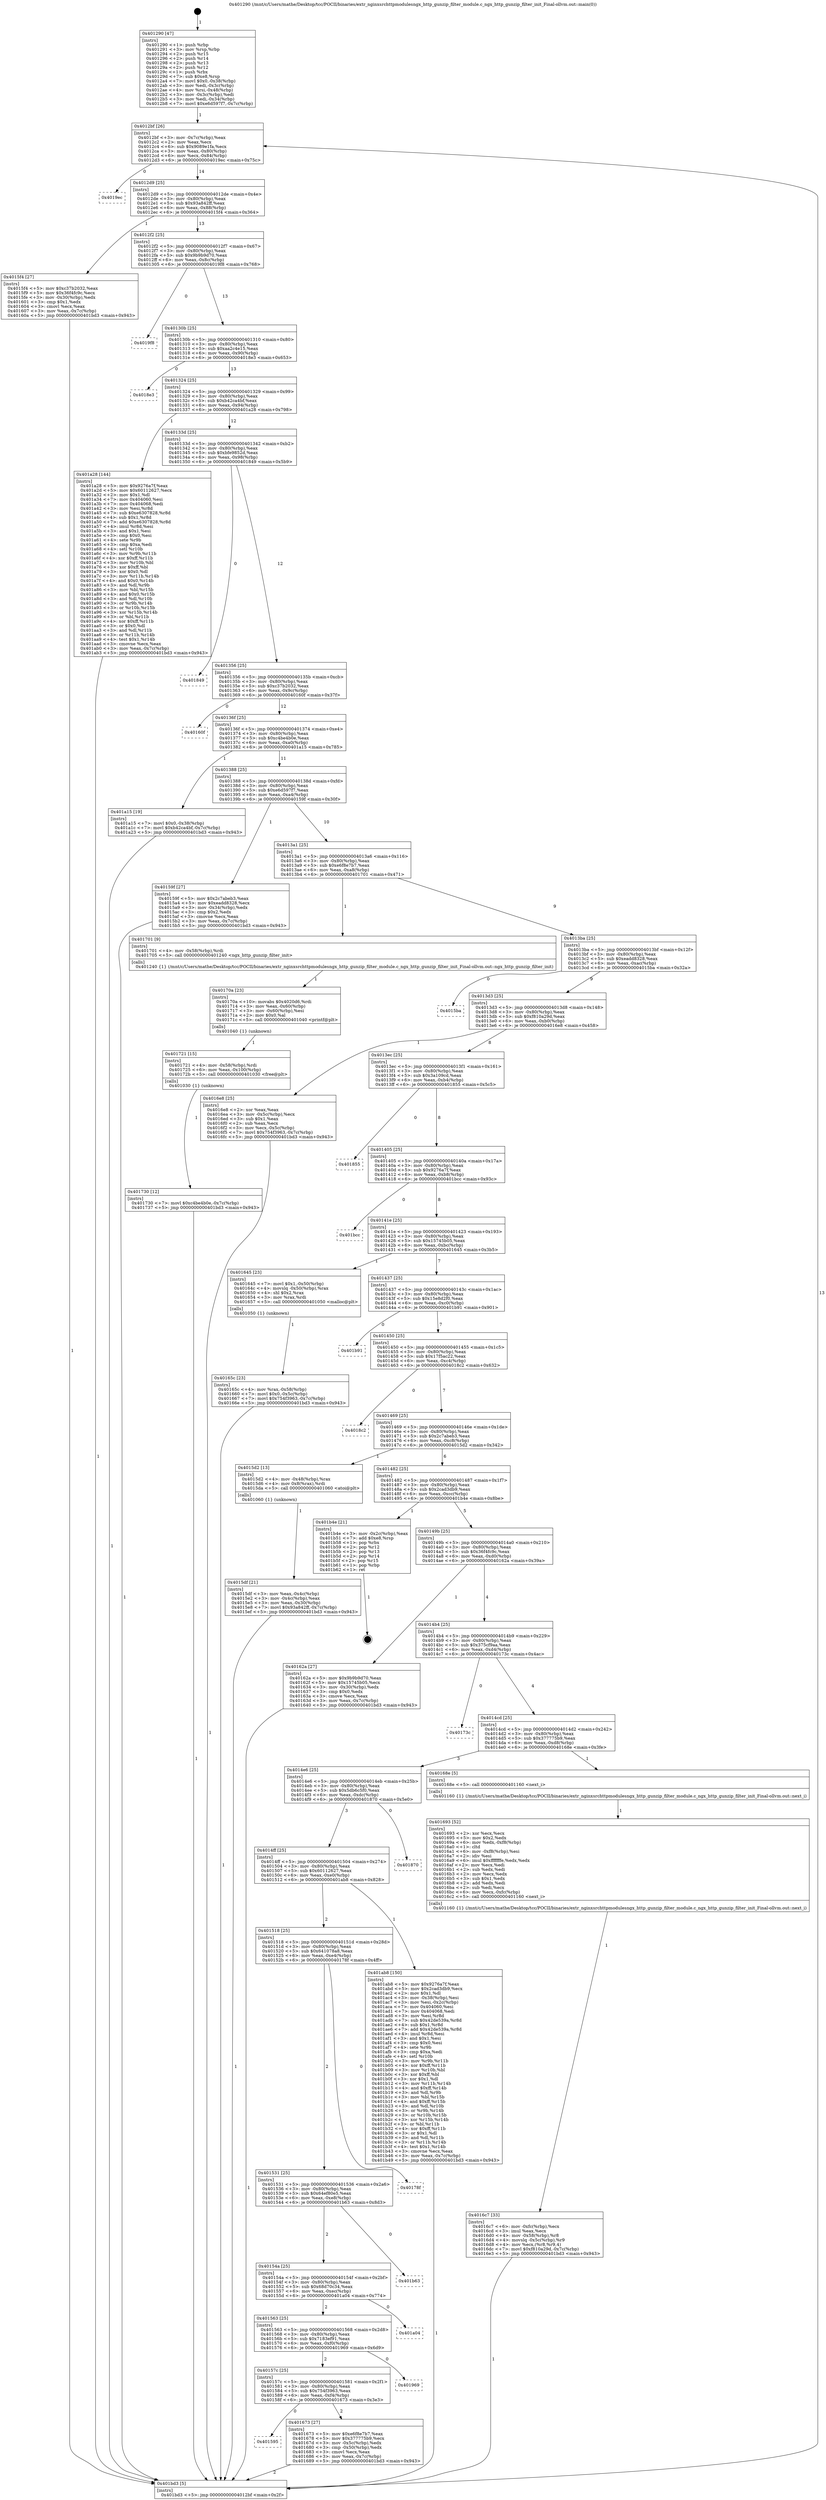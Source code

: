 digraph "0x401290" {
  label = "0x401290 (/mnt/c/Users/mathe/Desktop/tcc/POCII/binaries/extr_nginxsrchttpmodulesngx_http_gunzip_filter_module.c_ngx_http_gunzip_filter_init_Final-ollvm.out::main(0))"
  labelloc = "t"
  node[shape=record]

  Entry [label="",width=0.3,height=0.3,shape=circle,fillcolor=black,style=filled]
  "0x4012bf" [label="{
     0x4012bf [26]\l
     | [instrs]\l
     &nbsp;&nbsp;0x4012bf \<+3\>: mov -0x7c(%rbp),%eax\l
     &nbsp;&nbsp;0x4012c2 \<+2\>: mov %eax,%ecx\l
     &nbsp;&nbsp;0x4012c4 \<+6\>: sub $0x9089e1fa,%ecx\l
     &nbsp;&nbsp;0x4012ca \<+3\>: mov %eax,-0x80(%rbp)\l
     &nbsp;&nbsp;0x4012cd \<+6\>: mov %ecx,-0x84(%rbp)\l
     &nbsp;&nbsp;0x4012d3 \<+6\>: je 00000000004019ec \<main+0x75c\>\l
  }"]
  "0x4019ec" [label="{
     0x4019ec\l
  }", style=dashed]
  "0x4012d9" [label="{
     0x4012d9 [25]\l
     | [instrs]\l
     &nbsp;&nbsp;0x4012d9 \<+5\>: jmp 00000000004012de \<main+0x4e\>\l
     &nbsp;&nbsp;0x4012de \<+3\>: mov -0x80(%rbp),%eax\l
     &nbsp;&nbsp;0x4012e1 \<+5\>: sub $0x93a842ff,%eax\l
     &nbsp;&nbsp;0x4012e6 \<+6\>: mov %eax,-0x88(%rbp)\l
     &nbsp;&nbsp;0x4012ec \<+6\>: je 00000000004015f4 \<main+0x364\>\l
  }"]
  Exit [label="",width=0.3,height=0.3,shape=circle,fillcolor=black,style=filled,peripheries=2]
  "0x4015f4" [label="{
     0x4015f4 [27]\l
     | [instrs]\l
     &nbsp;&nbsp;0x4015f4 \<+5\>: mov $0xc37b2032,%eax\l
     &nbsp;&nbsp;0x4015f9 \<+5\>: mov $0x36f4fc9c,%ecx\l
     &nbsp;&nbsp;0x4015fe \<+3\>: mov -0x30(%rbp),%edx\l
     &nbsp;&nbsp;0x401601 \<+3\>: cmp $0x1,%edx\l
     &nbsp;&nbsp;0x401604 \<+3\>: cmovl %ecx,%eax\l
     &nbsp;&nbsp;0x401607 \<+3\>: mov %eax,-0x7c(%rbp)\l
     &nbsp;&nbsp;0x40160a \<+5\>: jmp 0000000000401bd3 \<main+0x943\>\l
  }"]
  "0x4012f2" [label="{
     0x4012f2 [25]\l
     | [instrs]\l
     &nbsp;&nbsp;0x4012f2 \<+5\>: jmp 00000000004012f7 \<main+0x67\>\l
     &nbsp;&nbsp;0x4012f7 \<+3\>: mov -0x80(%rbp),%eax\l
     &nbsp;&nbsp;0x4012fa \<+5\>: sub $0x9b9b9d70,%eax\l
     &nbsp;&nbsp;0x4012ff \<+6\>: mov %eax,-0x8c(%rbp)\l
     &nbsp;&nbsp;0x401305 \<+6\>: je 00000000004019f8 \<main+0x768\>\l
  }"]
  "0x401730" [label="{
     0x401730 [12]\l
     | [instrs]\l
     &nbsp;&nbsp;0x401730 \<+7\>: movl $0xc4be4b0e,-0x7c(%rbp)\l
     &nbsp;&nbsp;0x401737 \<+5\>: jmp 0000000000401bd3 \<main+0x943\>\l
  }"]
  "0x4019f8" [label="{
     0x4019f8\l
  }", style=dashed]
  "0x40130b" [label="{
     0x40130b [25]\l
     | [instrs]\l
     &nbsp;&nbsp;0x40130b \<+5\>: jmp 0000000000401310 \<main+0x80\>\l
     &nbsp;&nbsp;0x401310 \<+3\>: mov -0x80(%rbp),%eax\l
     &nbsp;&nbsp;0x401313 \<+5\>: sub $0xaa2c4e15,%eax\l
     &nbsp;&nbsp;0x401318 \<+6\>: mov %eax,-0x90(%rbp)\l
     &nbsp;&nbsp;0x40131e \<+6\>: je 00000000004018e3 \<main+0x653\>\l
  }"]
  "0x401721" [label="{
     0x401721 [15]\l
     | [instrs]\l
     &nbsp;&nbsp;0x401721 \<+4\>: mov -0x58(%rbp),%rdi\l
     &nbsp;&nbsp;0x401725 \<+6\>: mov %eax,-0x100(%rbp)\l
     &nbsp;&nbsp;0x40172b \<+5\>: call 0000000000401030 \<free@plt\>\l
     | [calls]\l
     &nbsp;&nbsp;0x401030 \{1\} (unknown)\l
  }"]
  "0x4018e3" [label="{
     0x4018e3\l
  }", style=dashed]
  "0x401324" [label="{
     0x401324 [25]\l
     | [instrs]\l
     &nbsp;&nbsp;0x401324 \<+5\>: jmp 0000000000401329 \<main+0x99\>\l
     &nbsp;&nbsp;0x401329 \<+3\>: mov -0x80(%rbp),%eax\l
     &nbsp;&nbsp;0x40132c \<+5\>: sub $0xb42ca4bf,%eax\l
     &nbsp;&nbsp;0x401331 \<+6\>: mov %eax,-0x94(%rbp)\l
     &nbsp;&nbsp;0x401337 \<+6\>: je 0000000000401a28 \<main+0x798\>\l
  }"]
  "0x40170a" [label="{
     0x40170a [23]\l
     | [instrs]\l
     &nbsp;&nbsp;0x40170a \<+10\>: movabs $0x4020d6,%rdi\l
     &nbsp;&nbsp;0x401714 \<+3\>: mov %eax,-0x60(%rbp)\l
     &nbsp;&nbsp;0x401717 \<+3\>: mov -0x60(%rbp),%esi\l
     &nbsp;&nbsp;0x40171a \<+2\>: mov $0x0,%al\l
     &nbsp;&nbsp;0x40171c \<+5\>: call 0000000000401040 \<printf@plt\>\l
     | [calls]\l
     &nbsp;&nbsp;0x401040 \{1\} (unknown)\l
  }"]
  "0x401a28" [label="{
     0x401a28 [144]\l
     | [instrs]\l
     &nbsp;&nbsp;0x401a28 \<+5\>: mov $0x9276a7f,%eax\l
     &nbsp;&nbsp;0x401a2d \<+5\>: mov $0x60112627,%ecx\l
     &nbsp;&nbsp;0x401a32 \<+2\>: mov $0x1,%dl\l
     &nbsp;&nbsp;0x401a34 \<+7\>: mov 0x404060,%esi\l
     &nbsp;&nbsp;0x401a3b \<+7\>: mov 0x404068,%edi\l
     &nbsp;&nbsp;0x401a42 \<+3\>: mov %esi,%r8d\l
     &nbsp;&nbsp;0x401a45 \<+7\>: sub $0xe6307828,%r8d\l
     &nbsp;&nbsp;0x401a4c \<+4\>: sub $0x1,%r8d\l
     &nbsp;&nbsp;0x401a50 \<+7\>: add $0xe6307828,%r8d\l
     &nbsp;&nbsp;0x401a57 \<+4\>: imul %r8d,%esi\l
     &nbsp;&nbsp;0x401a5b \<+3\>: and $0x1,%esi\l
     &nbsp;&nbsp;0x401a5e \<+3\>: cmp $0x0,%esi\l
     &nbsp;&nbsp;0x401a61 \<+4\>: sete %r9b\l
     &nbsp;&nbsp;0x401a65 \<+3\>: cmp $0xa,%edi\l
     &nbsp;&nbsp;0x401a68 \<+4\>: setl %r10b\l
     &nbsp;&nbsp;0x401a6c \<+3\>: mov %r9b,%r11b\l
     &nbsp;&nbsp;0x401a6f \<+4\>: xor $0xff,%r11b\l
     &nbsp;&nbsp;0x401a73 \<+3\>: mov %r10b,%bl\l
     &nbsp;&nbsp;0x401a76 \<+3\>: xor $0xff,%bl\l
     &nbsp;&nbsp;0x401a79 \<+3\>: xor $0x0,%dl\l
     &nbsp;&nbsp;0x401a7c \<+3\>: mov %r11b,%r14b\l
     &nbsp;&nbsp;0x401a7f \<+4\>: and $0x0,%r14b\l
     &nbsp;&nbsp;0x401a83 \<+3\>: and %dl,%r9b\l
     &nbsp;&nbsp;0x401a86 \<+3\>: mov %bl,%r15b\l
     &nbsp;&nbsp;0x401a89 \<+4\>: and $0x0,%r15b\l
     &nbsp;&nbsp;0x401a8d \<+3\>: and %dl,%r10b\l
     &nbsp;&nbsp;0x401a90 \<+3\>: or %r9b,%r14b\l
     &nbsp;&nbsp;0x401a93 \<+3\>: or %r10b,%r15b\l
     &nbsp;&nbsp;0x401a96 \<+3\>: xor %r15b,%r14b\l
     &nbsp;&nbsp;0x401a99 \<+3\>: or %bl,%r11b\l
     &nbsp;&nbsp;0x401a9c \<+4\>: xor $0xff,%r11b\l
     &nbsp;&nbsp;0x401aa0 \<+3\>: or $0x0,%dl\l
     &nbsp;&nbsp;0x401aa3 \<+3\>: and %dl,%r11b\l
     &nbsp;&nbsp;0x401aa6 \<+3\>: or %r11b,%r14b\l
     &nbsp;&nbsp;0x401aa9 \<+4\>: test $0x1,%r14b\l
     &nbsp;&nbsp;0x401aad \<+3\>: cmovne %ecx,%eax\l
     &nbsp;&nbsp;0x401ab0 \<+3\>: mov %eax,-0x7c(%rbp)\l
     &nbsp;&nbsp;0x401ab3 \<+5\>: jmp 0000000000401bd3 \<main+0x943\>\l
  }"]
  "0x40133d" [label="{
     0x40133d [25]\l
     | [instrs]\l
     &nbsp;&nbsp;0x40133d \<+5\>: jmp 0000000000401342 \<main+0xb2\>\l
     &nbsp;&nbsp;0x401342 \<+3\>: mov -0x80(%rbp),%eax\l
     &nbsp;&nbsp;0x401345 \<+5\>: sub $0xbfe9852d,%eax\l
     &nbsp;&nbsp;0x40134a \<+6\>: mov %eax,-0x98(%rbp)\l
     &nbsp;&nbsp;0x401350 \<+6\>: je 0000000000401849 \<main+0x5b9\>\l
  }"]
  "0x4016c7" [label="{
     0x4016c7 [33]\l
     | [instrs]\l
     &nbsp;&nbsp;0x4016c7 \<+6\>: mov -0xfc(%rbp),%ecx\l
     &nbsp;&nbsp;0x4016cd \<+3\>: imul %eax,%ecx\l
     &nbsp;&nbsp;0x4016d0 \<+4\>: mov -0x58(%rbp),%r8\l
     &nbsp;&nbsp;0x4016d4 \<+4\>: movslq -0x5c(%rbp),%r9\l
     &nbsp;&nbsp;0x4016d8 \<+4\>: mov %ecx,(%r8,%r9,4)\l
     &nbsp;&nbsp;0x4016dc \<+7\>: movl $0xf810a29d,-0x7c(%rbp)\l
     &nbsp;&nbsp;0x4016e3 \<+5\>: jmp 0000000000401bd3 \<main+0x943\>\l
  }"]
  "0x401849" [label="{
     0x401849\l
  }", style=dashed]
  "0x401356" [label="{
     0x401356 [25]\l
     | [instrs]\l
     &nbsp;&nbsp;0x401356 \<+5\>: jmp 000000000040135b \<main+0xcb\>\l
     &nbsp;&nbsp;0x40135b \<+3\>: mov -0x80(%rbp),%eax\l
     &nbsp;&nbsp;0x40135e \<+5\>: sub $0xc37b2032,%eax\l
     &nbsp;&nbsp;0x401363 \<+6\>: mov %eax,-0x9c(%rbp)\l
     &nbsp;&nbsp;0x401369 \<+6\>: je 000000000040160f \<main+0x37f\>\l
  }"]
  "0x401693" [label="{
     0x401693 [52]\l
     | [instrs]\l
     &nbsp;&nbsp;0x401693 \<+2\>: xor %ecx,%ecx\l
     &nbsp;&nbsp;0x401695 \<+5\>: mov $0x2,%edx\l
     &nbsp;&nbsp;0x40169a \<+6\>: mov %edx,-0xf8(%rbp)\l
     &nbsp;&nbsp;0x4016a0 \<+1\>: cltd\l
     &nbsp;&nbsp;0x4016a1 \<+6\>: mov -0xf8(%rbp),%esi\l
     &nbsp;&nbsp;0x4016a7 \<+2\>: idiv %esi\l
     &nbsp;&nbsp;0x4016a9 \<+6\>: imul $0xfffffffe,%edx,%edx\l
     &nbsp;&nbsp;0x4016af \<+2\>: mov %ecx,%edi\l
     &nbsp;&nbsp;0x4016b1 \<+2\>: sub %edx,%edi\l
     &nbsp;&nbsp;0x4016b3 \<+2\>: mov %ecx,%edx\l
     &nbsp;&nbsp;0x4016b5 \<+3\>: sub $0x1,%edx\l
     &nbsp;&nbsp;0x4016b8 \<+2\>: add %edx,%edi\l
     &nbsp;&nbsp;0x4016ba \<+2\>: sub %edi,%ecx\l
     &nbsp;&nbsp;0x4016bc \<+6\>: mov %ecx,-0xfc(%rbp)\l
     &nbsp;&nbsp;0x4016c2 \<+5\>: call 0000000000401160 \<next_i\>\l
     | [calls]\l
     &nbsp;&nbsp;0x401160 \{1\} (/mnt/c/Users/mathe/Desktop/tcc/POCII/binaries/extr_nginxsrchttpmodulesngx_http_gunzip_filter_module.c_ngx_http_gunzip_filter_init_Final-ollvm.out::next_i)\l
  }"]
  "0x40160f" [label="{
     0x40160f\l
  }", style=dashed]
  "0x40136f" [label="{
     0x40136f [25]\l
     | [instrs]\l
     &nbsp;&nbsp;0x40136f \<+5\>: jmp 0000000000401374 \<main+0xe4\>\l
     &nbsp;&nbsp;0x401374 \<+3\>: mov -0x80(%rbp),%eax\l
     &nbsp;&nbsp;0x401377 \<+5\>: sub $0xc4be4b0e,%eax\l
     &nbsp;&nbsp;0x40137c \<+6\>: mov %eax,-0xa0(%rbp)\l
     &nbsp;&nbsp;0x401382 \<+6\>: je 0000000000401a15 \<main+0x785\>\l
  }"]
  "0x401595" [label="{
     0x401595\l
  }", style=dashed]
  "0x401a15" [label="{
     0x401a15 [19]\l
     | [instrs]\l
     &nbsp;&nbsp;0x401a15 \<+7\>: movl $0x0,-0x38(%rbp)\l
     &nbsp;&nbsp;0x401a1c \<+7\>: movl $0xb42ca4bf,-0x7c(%rbp)\l
     &nbsp;&nbsp;0x401a23 \<+5\>: jmp 0000000000401bd3 \<main+0x943\>\l
  }"]
  "0x401388" [label="{
     0x401388 [25]\l
     | [instrs]\l
     &nbsp;&nbsp;0x401388 \<+5\>: jmp 000000000040138d \<main+0xfd\>\l
     &nbsp;&nbsp;0x40138d \<+3\>: mov -0x80(%rbp),%eax\l
     &nbsp;&nbsp;0x401390 \<+5\>: sub $0xe6d597f7,%eax\l
     &nbsp;&nbsp;0x401395 \<+6\>: mov %eax,-0xa4(%rbp)\l
     &nbsp;&nbsp;0x40139b \<+6\>: je 000000000040159f \<main+0x30f\>\l
  }"]
  "0x401673" [label="{
     0x401673 [27]\l
     | [instrs]\l
     &nbsp;&nbsp;0x401673 \<+5\>: mov $0xe6f8e7b7,%eax\l
     &nbsp;&nbsp;0x401678 \<+5\>: mov $0x377775b9,%ecx\l
     &nbsp;&nbsp;0x40167d \<+3\>: mov -0x5c(%rbp),%edx\l
     &nbsp;&nbsp;0x401680 \<+3\>: cmp -0x50(%rbp),%edx\l
     &nbsp;&nbsp;0x401683 \<+3\>: cmovl %ecx,%eax\l
     &nbsp;&nbsp;0x401686 \<+3\>: mov %eax,-0x7c(%rbp)\l
     &nbsp;&nbsp;0x401689 \<+5\>: jmp 0000000000401bd3 \<main+0x943\>\l
  }"]
  "0x40159f" [label="{
     0x40159f [27]\l
     | [instrs]\l
     &nbsp;&nbsp;0x40159f \<+5\>: mov $0x2c7abeb3,%eax\l
     &nbsp;&nbsp;0x4015a4 \<+5\>: mov $0xeadd8328,%ecx\l
     &nbsp;&nbsp;0x4015a9 \<+3\>: mov -0x34(%rbp),%edx\l
     &nbsp;&nbsp;0x4015ac \<+3\>: cmp $0x2,%edx\l
     &nbsp;&nbsp;0x4015af \<+3\>: cmovne %ecx,%eax\l
     &nbsp;&nbsp;0x4015b2 \<+3\>: mov %eax,-0x7c(%rbp)\l
     &nbsp;&nbsp;0x4015b5 \<+5\>: jmp 0000000000401bd3 \<main+0x943\>\l
  }"]
  "0x4013a1" [label="{
     0x4013a1 [25]\l
     | [instrs]\l
     &nbsp;&nbsp;0x4013a1 \<+5\>: jmp 00000000004013a6 \<main+0x116\>\l
     &nbsp;&nbsp;0x4013a6 \<+3\>: mov -0x80(%rbp),%eax\l
     &nbsp;&nbsp;0x4013a9 \<+5\>: sub $0xe6f8e7b7,%eax\l
     &nbsp;&nbsp;0x4013ae \<+6\>: mov %eax,-0xa8(%rbp)\l
     &nbsp;&nbsp;0x4013b4 \<+6\>: je 0000000000401701 \<main+0x471\>\l
  }"]
  "0x401bd3" [label="{
     0x401bd3 [5]\l
     | [instrs]\l
     &nbsp;&nbsp;0x401bd3 \<+5\>: jmp 00000000004012bf \<main+0x2f\>\l
  }"]
  "0x401290" [label="{
     0x401290 [47]\l
     | [instrs]\l
     &nbsp;&nbsp;0x401290 \<+1\>: push %rbp\l
     &nbsp;&nbsp;0x401291 \<+3\>: mov %rsp,%rbp\l
     &nbsp;&nbsp;0x401294 \<+2\>: push %r15\l
     &nbsp;&nbsp;0x401296 \<+2\>: push %r14\l
     &nbsp;&nbsp;0x401298 \<+2\>: push %r13\l
     &nbsp;&nbsp;0x40129a \<+2\>: push %r12\l
     &nbsp;&nbsp;0x40129c \<+1\>: push %rbx\l
     &nbsp;&nbsp;0x40129d \<+7\>: sub $0xe8,%rsp\l
     &nbsp;&nbsp;0x4012a4 \<+7\>: movl $0x0,-0x38(%rbp)\l
     &nbsp;&nbsp;0x4012ab \<+3\>: mov %edi,-0x3c(%rbp)\l
     &nbsp;&nbsp;0x4012ae \<+4\>: mov %rsi,-0x48(%rbp)\l
     &nbsp;&nbsp;0x4012b2 \<+3\>: mov -0x3c(%rbp),%edi\l
     &nbsp;&nbsp;0x4012b5 \<+3\>: mov %edi,-0x34(%rbp)\l
     &nbsp;&nbsp;0x4012b8 \<+7\>: movl $0xe6d597f7,-0x7c(%rbp)\l
  }"]
  "0x40157c" [label="{
     0x40157c [25]\l
     | [instrs]\l
     &nbsp;&nbsp;0x40157c \<+5\>: jmp 0000000000401581 \<main+0x2f1\>\l
     &nbsp;&nbsp;0x401581 \<+3\>: mov -0x80(%rbp),%eax\l
     &nbsp;&nbsp;0x401584 \<+5\>: sub $0x754f3963,%eax\l
     &nbsp;&nbsp;0x401589 \<+6\>: mov %eax,-0xf4(%rbp)\l
     &nbsp;&nbsp;0x40158f \<+6\>: je 0000000000401673 \<main+0x3e3\>\l
  }"]
  "0x401701" [label="{
     0x401701 [9]\l
     | [instrs]\l
     &nbsp;&nbsp;0x401701 \<+4\>: mov -0x58(%rbp),%rdi\l
     &nbsp;&nbsp;0x401705 \<+5\>: call 0000000000401240 \<ngx_http_gunzip_filter_init\>\l
     | [calls]\l
     &nbsp;&nbsp;0x401240 \{1\} (/mnt/c/Users/mathe/Desktop/tcc/POCII/binaries/extr_nginxsrchttpmodulesngx_http_gunzip_filter_module.c_ngx_http_gunzip_filter_init_Final-ollvm.out::ngx_http_gunzip_filter_init)\l
  }"]
  "0x4013ba" [label="{
     0x4013ba [25]\l
     | [instrs]\l
     &nbsp;&nbsp;0x4013ba \<+5\>: jmp 00000000004013bf \<main+0x12f\>\l
     &nbsp;&nbsp;0x4013bf \<+3\>: mov -0x80(%rbp),%eax\l
     &nbsp;&nbsp;0x4013c2 \<+5\>: sub $0xeadd8328,%eax\l
     &nbsp;&nbsp;0x4013c7 \<+6\>: mov %eax,-0xac(%rbp)\l
     &nbsp;&nbsp;0x4013cd \<+6\>: je 00000000004015ba \<main+0x32a\>\l
  }"]
  "0x401969" [label="{
     0x401969\l
  }", style=dashed]
  "0x4015ba" [label="{
     0x4015ba\l
  }", style=dashed]
  "0x4013d3" [label="{
     0x4013d3 [25]\l
     | [instrs]\l
     &nbsp;&nbsp;0x4013d3 \<+5\>: jmp 00000000004013d8 \<main+0x148\>\l
     &nbsp;&nbsp;0x4013d8 \<+3\>: mov -0x80(%rbp),%eax\l
     &nbsp;&nbsp;0x4013db \<+5\>: sub $0xf810a29d,%eax\l
     &nbsp;&nbsp;0x4013e0 \<+6\>: mov %eax,-0xb0(%rbp)\l
     &nbsp;&nbsp;0x4013e6 \<+6\>: je 00000000004016e8 \<main+0x458\>\l
  }"]
  "0x401563" [label="{
     0x401563 [25]\l
     | [instrs]\l
     &nbsp;&nbsp;0x401563 \<+5\>: jmp 0000000000401568 \<main+0x2d8\>\l
     &nbsp;&nbsp;0x401568 \<+3\>: mov -0x80(%rbp),%eax\l
     &nbsp;&nbsp;0x40156b \<+5\>: sub $0x7183ef91,%eax\l
     &nbsp;&nbsp;0x401570 \<+6\>: mov %eax,-0xf0(%rbp)\l
     &nbsp;&nbsp;0x401576 \<+6\>: je 0000000000401969 \<main+0x6d9\>\l
  }"]
  "0x4016e8" [label="{
     0x4016e8 [25]\l
     | [instrs]\l
     &nbsp;&nbsp;0x4016e8 \<+2\>: xor %eax,%eax\l
     &nbsp;&nbsp;0x4016ea \<+3\>: mov -0x5c(%rbp),%ecx\l
     &nbsp;&nbsp;0x4016ed \<+3\>: sub $0x1,%eax\l
     &nbsp;&nbsp;0x4016f0 \<+2\>: sub %eax,%ecx\l
     &nbsp;&nbsp;0x4016f2 \<+3\>: mov %ecx,-0x5c(%rbp)\l
     &nbsp;&nbsp;0x4016f5 \<+7\>: movl $0x754f3963,-0x7c(%rbp)\l
     &nbsp;&nbsp;0x4016fc \<+5\>: jmp 0000000000401bd3 \<main+0x943\>\l
  }"]
  "0x4013ec" [label="{
     0x4013ec [25]\l
     | [instrs]\l
     &nbsp;&nbsp;0x4013ec \<+5\>: jmp 00000000004013f1 \<main+0x161\>\l
     &nbsp;&nbsp;0x4013f1 \<+3\>: mov -0x80(%rbp),%eax\l
     &nbsp;&nbsp;0x4013f4 \<+5\>: sub $0x3a109cd,%eax\l
     &nbsp;&nbsp;0x4013f9 \<+6\>: mov %eax,-0xb4(%rbp)\l
     &nbsp;&nbsp;0x4013ff \<+6\>: je 0000000000401855 \<main+0x5c5\>\l
  }"]
  "0x401a04" [label="{
     0x401a04\l
  }", style=dashed]
  "0x401855" [label="{
     0x401855\l
  }", style=dashed]
  "0x401405" [label="{
     0x401405 [25]\l
     | [instrs]\l
     &nbsp;&nbsp;0x401405 \<+5\>: jmp 000000000040140a \<main+0x17a\>\l
     &nbsp;&nbsp;0x40140a \<+3\>: mov -0x80(%rbp),%eax\l
     &nbsp;&nbsp;0x40140d \<+5\>: sub $0x9276a7f,%eax\l
     &nbsp;&nbsp;0x401412 \<+6\>: mov %eax,-0xb8(%rbp)\l
     &nbsp;&nbsp;0x401418 \<+6\>: je 0000000000401bcc \<main+0x93c\>\l
  }"]
  "0x40154a" [label="{
     0x40154a [25]\l
     | [instrs]\l
     &nbsp;&nbsp;0x40154a \<+5\>: jmp 000000000040154f \<main+0x2bf\>\l
     &nbsp;&nbsp;0x40154f \<+3\>: mov -0x80(%rbp),%eax\l
     &nbsp;&nbsp;0x401552 \<+5\>: sub $0x68d70c34,%eax\l
     &nbsp;&nbsp;0x401557 \<+6\>: mov %eax,-0xec(%rbp)\l
     &nbsp;&nbsp;0x40155d \<+6\>: je 0000000000401a04 \<main+0x774\>\l
  }"]
  "0x401bcc" [label="{
     0x401bcc\l
  }", style=dashed]
  "0x40141e" [label="{
     0x40141e [25]\l
     | [instrs]\l
     &nbsp;&nbsp;0x40141e \<+5\>: jmp 0000000000401423 \<main+0x193\>\l
     &nbsp;&nbsp;0x401423 \<+3\>: mov -0x80(%rbp),%eax\l
     &nbsp;&nbsp;0x401426 \<+5\>: sub $0x15745b05,%eax\l
     &nbsp;&nbsp;0x40142b \<+6\>: mov %eax,-0xbc(%rbp)\l
     &nbsp;&nbsp;0x401431 \<+6\>: je 0000000000401645 \<main+0x3b5\>\l
  }"]
  "0x401b63" [label="{
     0x401b63\l
  }", style=dashed]
  "0x401645" [label="{
     0x401645 [23]\l
     | [instrs]\l
     &nbsp;&nbsp;0x401645 \<+7\>: movl $0x1,-0x50(%rbp)\l
     &nbsp;&nbsp;0x40164c \<+4\>: movslq -0x50(%rbp),%rax\l
     &nbsp;&nbsp;0x401650 \<+4\>: shl $0x2,%rax\l
     &nbsp;&nbsp;0x401654 \<+3\>: mov %rax,%rdi\l
     &nbsp;&nbsp;0x401657 \<+5\>: call 0000000000401050 \<malloc@plt\>\l
     | [calls]\l
     &nbsp;&nbsp;0x401050 \{1\} (unknown)\l
  }"]
  "0x401437" [label="{
     0x401437 [25]\l
     | [instrs]\l
     &nbsp;&nbsp;0x401437 \<+5\>: jmp 000000000040143c \<main+0x1ac\>\l
     &nbsp;&nbsp;0x40143c \<+3\>: mov -0x80(%rbp),%eax\l
     &nbsp;&nbsp;0x40143f \<+5\>: sub $0x15e8d2f0,%eax\l
     &nbsp;&nbsp;0x401444 \<+6\>: mov %eax,-0xc0(%rbp)\l
     &nbsp;&nbsp;0x40144a \<+6\>: je 0000000000401b91 \<main+0x901\>\l
  }"]
  "0x401531" [label="{
     0x401531 [25]\l
     | [instrs]\l
     &nbsp;&nbsp;0x401531 \<+5\>: jmp 0000000000401536 \<main+0x2a6\>\l
     &nbsp;&nbsp;0x401536 \<+3\>: mov -0x80(%rbp),%eax\l
     &nbsp;&nbsp;0x401539 \<+5\>: sub $0x64ef80e5,%eax\l
     &nbsp;&nbsp;0x40153e \<+6\>: mov %eax,-0xe8(%rbp)\l
     &nbsp;&nbsp;0x401544 \<+6\>: je 0000000000401b63 \<main+0x8d3\>\l
  }"]
  "0x401b91" [label="{
     0x401b91\l
  }", style=dashed]
  "0x401450" [label="{
     0x401450 [25]\l
     | [instrs]\l
     &nbsp;&nbsp;0x401450 \<+5\>: jmp 0000000000401455 \<main+0x1c5\>\l
     &nbsp;&nbsp;0x401455 \<+3\>: mov -0x80(%rbp),%eax\l
     &nbsp;&nbsp;0x401458 \<+5\>: sub $0x17f5ac22,%eax\l
     &nbsp;&nbsp;0x40145d \<+6\>: mov %eax,-0xc4(%rbp)\l
     &nbsp;&nbsp;0x401463 \<+6\>: je 00000000004018c2 \<main+0x632\>\l
  }"]
  "0x40178f" [label="{
     0x40178f\l
  }", style=dashed]
  "0x4018c2" [label="{
     0x4018c2\l
  }", style=dashed]
  "0x401469" [label="{
     0x401469 [25]\l
     | [instrs]\l
     &nbsp;&nbsp;0x401469 \<+5\>: jmp 000000000040146e \<main+0x1de\>\l
     &nbsp;&nbsp;0x40146e \<+3\>: mov -0x80(%rbp),%eax\l
     &nbsp;&nbsp;0x401471 \<+5\>: sub $0x2c7abeb3,%eax\l
     &nbsp;&nbsp;0x401476 \<+6\>: mov %eax,-0xc8(%rbp)\l
     &nbsp;&nbsp;0x40147c \<+6\>: je 00000000004015d2 \<main+0x342\>\l
  }"]
  "0x401518" [label="{
     0x401518 [25]\l
     | [instrs]\l
     &nbsp;&nbsp;0x401518 \<+5\>: jmp 000000000040151d \<main+0x28d\>\l
     &nbsp;&nbsp;0x40151d \<+3\>: mov -0x80(%rbp),%eax\l
     &nbsp;&nbsp;0x401520 \<+5\>: sub $0x641078a8,%eax\l
     &nbsp;&nbsp;0x401525 \<+6\>: mov %eax,-0xe4(%rbp)\l
     &nbsp;&nbsp;0x40152b \<+6\>: je 000000000040178f \<main+0x4ff\>\l
  }"]
  "0x4015d2" [label="{
     0x4015d2 [13]\l
     | [instrs]\l
     &nbsp;&nbsp;0x4015d2 \<+4\>: mov -0x48(%rbp),%rax\l
     &nbsp;&nbsp;0x4015d6 \<+4\>: mov 0x8(%rax),%rdi\l
     &nbsp;&nbsp;0x4015da \<+5\>: call 0000000000401060 \<atoi@plt\>\l
     | [calls]\l
     &nbsp;&nbsp;0x401060 \{1\} (unknown)\l
  }"]
  "0x401482" [label="{
     0x401482 [25]\l
     | [instrs]\l
     &nbsp;&nbsp;0x401482 \<+5\>: jmp 0000000000401487 \<main+0x1f7\>\l
     &nbsp;&nbsp;0x401487 \<+3\>: mov -0x80(%rbp),%eax\l
     &nbsp;&nbsp;0x40148a \<+5\>: sub $0x2cad3db9,%eax\l
     &nbsp;&nbsp;0x40148f \<+6\>: mov %eax,-0xcc(%rbp)\l
     &nbsp;&nbsp;0x401495 \<+6\>: je 0000000000401b4e \<main+0x8be\>\l
  }"]
  "0x4015df" [label="{
     0x4015df [21]\l
     | [instrs]\l
     &nbsp;&nbsp;0x4015df \<+3\>: mov %eax,-0x4c(%rbp)\l
     &nbsp;&nbsp;0x4015e2 \<+3\>: mov -0x4c(%rbp),%eax\l
     &nbsp;&nbsp;0x4015e5 \<+3\>: mov %eax,-0x30(%rbp)\l
     &nbsp;&nbsp;0x4015e8 \<+7\>: movl $0x93a842ff,-0x7c(%rbp)\l
     &nbsp;&nbsp;0x4015ef \<+5\>: jmp 0000000000401bd3 \<main+0x943\>\l
  }"]
  "0x401ab8" [label="{
     0x401ab8 [150]\l
     | [instrs]\l
     &nbsp;&nbsp;0x401ab8 \<+5\>: mov $0x9276a7f,%eax\l
     &nbsp;&nbsp;0x401abd \<+5\>: mov $0x2cad3db9,%ecx\l
     &nbsp;&nbsp;0x401ac2 \<+2\>: mov $0x1,%dl\l
     &nbsp;&nbsp;0x401ac4 \<+3\>: mov -0x38(%rbp),%esi\l
     &nbsp;&nbsp;0x401ac7 \<+3\>: mov %esi,-0x2c(%rbp)\l
     &nbsp;&nbsp;0x401aca \<+7\>: mov 0x404060,%esi\l
     &nbsp;&nbsp;0x401ad1 \<+7\>: mov 0x404068,%edi\l
     &nbsp;&nbsp;0x401ad8 \<+3\>: mov %esi,%r8d\l
     &nbsp;&nbsp;0x401adb \<+7\>: sub $0x42de539a,%r8d\l
     &nbsp;&nbsp;0x401ae2 \<+4\>: sub $0x1,%r8d\l
     &nbsp;&nbsp;0x401ae6 \<+7\>: add $0x42de539a,%r8d\l
     &nbsp;&nbsp;0x401aed \<+4\>: imul %r8d,%esi\l
     &nbsp;&nbsp;0x401af1 \<+3\>: and $0x1,%esi\l
     &nbsp;&nbsp;0x401af4 \<+3\>: cmp $0x0,%esi\l
     &nbsp;&nbsp;0x401af7 \<+4\>: sete %r9b\l
     &nbsp;&nbsp;0x401afb \<+3\>: cmp $0xa,%edi\l
     &nbsp;&nbsp;0x401afe \<+4\>: setl %r10b\l
     &nbsp;&nbsp;0x401b02 \<+3\>: mov %r9b,%r11b\l
     &nbsp;&nbsp;0x401b05 \<+4\>: xor $0xff,%r11b\l
     &nbsp;&nbsp;0x401b09 \<+3\>: mov %r10b,%bl\l
     &nbsp;&nbsp;0x401b0c \<+3\>: xor $0xff,%bl\l
     &nbsp;&nbsp;0x401b0f \<+3\>: xor $0x1,%dl\l
     &nbsp;&nbsp;0x401b12 \<+3\>: mov %r11b,%r14b\l
     &nbsp;&nbsp;0x401b15 \<+4\>: and $0xff,%r14b\l
     &nbsp;&nbsp;0x401b19 \<+3\>: and %dl,%r9b\l
     &nbsp;&nbsp;0x401b1c \<+3\>: mov %bl,%r15b\l
     &nbsp;&nbsp;0x401b1f \<+4\>: and $0xff,%r15b\l
     &nbsp;&nbsp;0x401b23 \<+3\>: and %dl,%r10b\l
     &nbsp;&nbsp;0x401b26 \<+3\>: or %r9b,%r14b\l
     &nbsp;&nbsp;0x401b29 \<+3\>: or %r10b,%r15b\l
     &nbsp;&nbsp;0x401b2c \<+3\>: xor %r15b,%r14b\l
     &nbsp;&nbsp;0x401b2f \<+3\>: or %bl,%r11b\l
     &nbsp;&nbsp;0x401b32 \<+4\>: xor $0xff,%r11b\l
     &nbsp;&nbsp;0x401b36 \<+3\>: or $0x1,%dl\l
     &nbsp;&nbsp;0x401b39 \<+3\>: and %dl,%r11b\l
     &nbsp;&nbsp;0x401b3c \<+3\>: or %r11b,%r14b\l
     &nbsp;&nbsp;0x401b3f \<+4\>: test $0x1,%r14b\l
     &nbsp;&nbsp;0x401b43 \<+3\>: cmovne %ecx,%eax\l
     &nbsp;&nbsp;0x401b46 \<+3\>: mov %eax,-0x7c(%rbp)\l
     &nbsp;&nbsp;0x401b49 \<+5\>: jmp 0000000000401bd3 \<main+0x943\>\l
  }"]
  "0x401b4e" [label="{
     0x401b4e [21]\l
     | [instrs]\l
     &nbsp;&nbsp;0x401b4e \<+3\>: mov -0x2c(%rbp),%eax\l
     &nbsp;&nbsp;0x401b51 \<+7\>: add $0xe8,%rsp\l
     &nbsp;&nbsp;0x401b58 \<+1\>: pop %rbx\l
     &nbsp;&nbsp;0x401b59 \<+2\>: pop %r12\l
     &nbsp;&nbsp;0x401b5b \<+2\>: pop %r13\l
     &nbsp;&nbsp;0x401b5d \<+2\>: pop %r14\l
     &nbsp;&nbsp;0x401b5f \<+2\>: pop %r15\l
     &nbsp;&nbsp;0x401b61 \<+1\>: pop %rbp\l
     &nbsp;&nbsp;0x401b62 \<+1\>: ret\l
  }"]
  "0x40149b" [label="{
     0x40149b [25]\l
     | [instrs]\l
     &nbsp;&nbsp;0x40149b \<+5\>: jmp 00000000004014a0 \<main+0x210\>\l
     &nbsp;&nbsp;0x4014a0 \<+3\>: mov -0x80(%rbp),%eax\l
     &nbsp;&nbsp;0x4014a3 \<+5\>: sub $0x36f4fc9c,%eax\l
     &nbsp;&nbsp;0x4014a8 \<+6\>: mov %eax,-0xd0(%rbp)\l
     &nbsp;&nbsp;0x4014ae \<+6\>: je 000000000040162a \<main+0x39a\>\l
  }"]
  "0x4014ff" [label="{
     0x4014ff [25]\l
     | [instrs]\l
     &nbsp;&nbsp;0x4014ff \<+5\>: jmp 0000000000401504 \<main+0x274\>\l
     &nbsp;&nbsp;0x401504 \<+3\>: mov -0x80(%rbp),%eax\l
     &nbsp;&nbsp;0x401507 \<+5\>: sub $0x60112627,%eax\l
     &nbsp;&nbsp;0x40150c \<+6\>: mov %eax,-0xe0(%rbp)\l
     &nbsp;&nbsp;0x401512 \<+6\>: je 0000000000401ab8 \<main+0x828\>\l
  }"]
  "0x40162a" [label="{
     0x40162a [27]\l
     | [instrs]\l
     &nbsp;&nbsp;0x40162a \<+5\>: mov $0x9b9b9d70,%eax\l
     &nbsp;&nbsp;0x40162f \<+5\>: mov $0x15745b05,%ecx\l
     &nbsp;&nbsp;0x401634 \<+3\>: mov -0x30(%rbp),%edx\l
     &nbsp;&nbsp;0x401637 \<+3\>: cmp $0x0,%edx\l
     &nbsp;&nbsp;0x40163a \<+3\>: cmove %ecx,%eax\l
     &nbsp;&nbsp;0x40163d \<+3\>: mov %eax,-0x7c(%rbp)\l
     &nbsp;&nbsp;0x401640 \<+5\>: jmp 0000000000401bd3 \<main+0x943\>\l
  }"]
  "0x4014b4" [label="{
     0x4014b4 [25]\l
     | [instrs]\l
     &nbsp;&nbsp;0x4014b4 \<+5\>: jmp 00000000004014b9 \<main+0x229\>\l
     &nbsp;&nbsp;0x4014b9 \<+3\>: mov -0x80(%rbp),%eax\l
     &nbsp;&nbsp;0x4014bc \<+5\>: sub $0x375cf9aa,%eax\l
     &nbsp;&nbsp;0x4014c1 \<+6\>: mov %eax,-0xd4(%rbp)\l
     &nbsp;&nbsp;0x4014c7 \<+6\>: je 000000000040173c \<main+0x4ac\>\l
  }"]
  "0x40165c" [label="{
     0x40165c [23]\l
     | [instrs]\l
     &nbsp;&nbsp;0x40165c \<+4\>: mov %rax,-0x58(%rbp)\l
     &nbsp;&nbsp;0x401660 \<+7\>: movl $0x0,-0x5c(%rbp)\l
     &nbsp;&nbsp;0x401667 \<+7\>: movl $0x754f3963,-0x7c(%rbp)\l
     &nbsp;&nbsp;0x40166e \<+5\>: jmp 0000000000401bd3 \<main+0x943\>\l
  }"]
  "0x401870" [label="{
     0x401870\l
  }", style=dashed]
  "0x40173c" [label="{
     0x40173c\l
  }", style=dashed]
  "0x4014cd" [label="{
     0x4014cd [25]\l
     | [instrs]\l
     &nbsp;&nbsp;0x4014cd \<+5\>: jmp 00000000004014d2 \<main+0x242\>\l
     &nbsp;&nbsp;0x4014d2 \<+3\>: mov -0x80(%rbp),%eax\l
     &nbsp;&nbsp;0x4014d5 \<+5\>: sub $0x377775b9,%eax\l
     &nbsp;&nbsp;0x4014da \<+6\>: mov %eax,-0xd8(%rbp)\l
     &nbsp;&nbsp;0x4014e0 \<+6\>: je 000000000040168e \<main+0x3fe\>\l
  }"]
  "0x4014e6" [label="{
     0x4014e6 [25]\l
     | [instrs]\l
     &nbsp;&nbsp;0x4014e6 \<+5\>: jmp 00000000004014eb \<main+0x25b\>\l
     &nbsp;&nbsp;0x4014eb \<+3\>: mov -0x80(%rbp),%eax\l
     &nbsp;&nbsp;0x4014ee \<+5\>: sub $0x5db6c5f0,%eax\l
     &nbsp;&nbsp;0x4014f3 \<+6\>: mov %eax,-0xdc(%rbp)\l
     &nbsp;&nbsp;0x4014f9 \<+6\>: je 0000000000401870 \<main+0x5e0\>\l
  }"]
  "0x40168e" [label="{
     0x40168e [5]\l
     | [instrs]\l
     &nbsp;&nbsp;0x40168e \<+5\>: call 0000000000401160 \<next_i\>\l
     | [calls]\l
     &nbsp;&nbsp;0x401160 \{1\} (/mnt/c/Users/mathe/Desktop/tcc/POCII/binaries/extr_nginxsrchttpmodulesngx_http_gunzip_filter_module.c_ngx_http_gunzip_filter_init_Final-ollvm.out::next_i)\l
  }"]
  Entry -> "0x401290" [label=" 1"]
  "0x4012bf" -> "0x4019ec" [label=" 0"]
  "0x4012bf" -> "0x4012d9" [label=" 14"]
  "0x401b4e" -> Exit [label=" 1"]
  "0x4012d9" -> "0x4015f4" [label=" 1"]
  "0x4012d9" -> "0x4012f2" [label=" 13"]
  "0x401ab8" -> "0x401bd3" [label=" 1"]
  "0x4012f2" -> "0x4019f8" [label=" 0"]
  "0x4012f2" -> "0x40130b" [label=" 13"]
  "0x401a28" -> "0x401bd3" [label=" 1"]
  "0x40130b" -> "0x4018e3" [label=" 0"]
  "0x40130b" -> "0x401324" [label=" 13"]
  "0x401a15" -> "0x401bd3" [label=" 1"]
  "0x401324" -> "0x401a28" [label=" 1"]
  "0x401324" -> "0x40133d" [label=" 12"]
  "0x401730" -> "0x401bd3" [label=" 1"]
  "0x40133d" -> "0x401849" [label=" 0"]
  "0x40133d" -> "0x401356" [label=" 12"]
  "0x401721" -> "0x401730" [label=" 1"]
  "0x401356" -> "0x40160f" [label=" 0"]
  "0x401356" -> "0x40136f" [label=" 12"]
  "0x40170a" -> "0x401721" [label=" 1"]
  "0x40136f" -> "0x401a15" [label=" 1"]
  "0x40136f" -> "0x401388" [label=" 11"]
  "0x401701" -> "0x40170a" [label=" 1"]
  "0x401388" -> "0x40159f" [label=" 1"]
  "0x401388" -> "0x4013a1" [label=" 10"]
  "0x40159f" -> "0x401bd3" [label=" 1"]
  "0x401290" -> "0x4012bf" [label=" 1"]
  "0x401bd3" -> "0x4012bf" [label=" 13"]
  "0x4016e8" -> "0x401bd3" [label=" 1"]
  "0x4013a1" -> "0x401701" [label=" 1"]
  "0x4013a1" -> "0x4013ba" [label=" 9"]
  "0x401693" -> "0x4016c7" [label=" 1"]
  "0x4013ba" -> "0x4015ba" [label=" 0"]
  "0x4013ba" -> "0x4013d3" [label=" 9"]
  "0x40168e" -> "0x401693" [label=" 1"]
  "0x4013d3" -> "0x4016e8" [label=" 1"]
  "0x4013d3" -> "0x4013ec" [label=" 8"]
  "0x40157c" -> "0x401595" [label=" 0"]
  "0x4013ec" -> "0x401855" [label=" 0"]
  "0x4013ec" -> "0x401405" [label=" 8"]
  "0x40157c" -> "0x401673" [label=" 2"]
  "0x401405" -> "0x401bcc" [label=" 0"]
  "0x401405" -> "0x40141e" [label=" 8"]
  "0x401563" -> "0x40157c" [label=" 2"]
  "0x40141e" -> "0x401645" [label=" 1"]
  "0x40141e" -> "0x401437" [label=" 7"]
  "0x401563" -> "0x401969" [label=" 0"]
  "0x401437" -> "0x401b91" [label=" 0"]
  "0x401437" -> "0x401450" [label=" 7"]
  "0x40154a" -> "0x401563" [label=" 2"]
  "0x401450" -> "0x4018c2" [label=" 0"]
  "0x401450" -> "0x401469" [label=" 7"]
  "0x40154a" -> "0x401a04" [label=" 0"]
  "0x401469" -> "0x4015d2" [label=" 1"]
  "0x401469" -> "0x401482" [label=" 6"]
  "0x4015d2" -> "0x4015df" [label=" 1"]
  "0x4015df" -> "0x401bd3" [label=" 1"]
  "0x4015f4" -> "0x401bd3" [label=" 1"]
  "0x401531" -> "0x40154a" [label=" 2"]
  "0x401482" -> "0x401b4e" [label=" 1"]
  "0x401482" -> "0x40149b" [label=" 5"]
  "0x401531" -> "0x401b63" [label=" 0"]
  "0x40149b" -> "0x40162a" [label=" 1"]
  "0x40149b" -> "0x4014b4" [label=" 4"]
  "0x40162a" -> "0x401bd3" [label=" 1"]
  "0x401645" -> "0x40165c" [label=" 1"]
  "0x40165c" -> "0x401bd3" [label=" 1"]
  "0x401518" -> "0x401531" [label=" 2"]
  "0x4014b4" -> "0x40173c" [label=" 0"]
  "0x4014b4" -> "0x4014cd" [label=" 4"]
  "0x401518" -> "0x40178f" [label=" 0"]
  "0x4014cd" -> "0x40168e" [label=" 1"]
  "0x4014cd" -> "0x4014e6" [label=" 3"]
  "0x4016c7" -> "0x401bd3" [label=" 1"]
  "0x4014e6" -> "0x401870" [label=" 0"]
  "0x4014e6" -> "0x4014ff" [label=" 3"]
  "0x401673" -> "0x401bd3" [label=" 2"]
  "0x4014ff" -> "0x401ab8" [label=" 1"]
  "0x4014ff" -> "0x401518" [label=" 2"]
}
